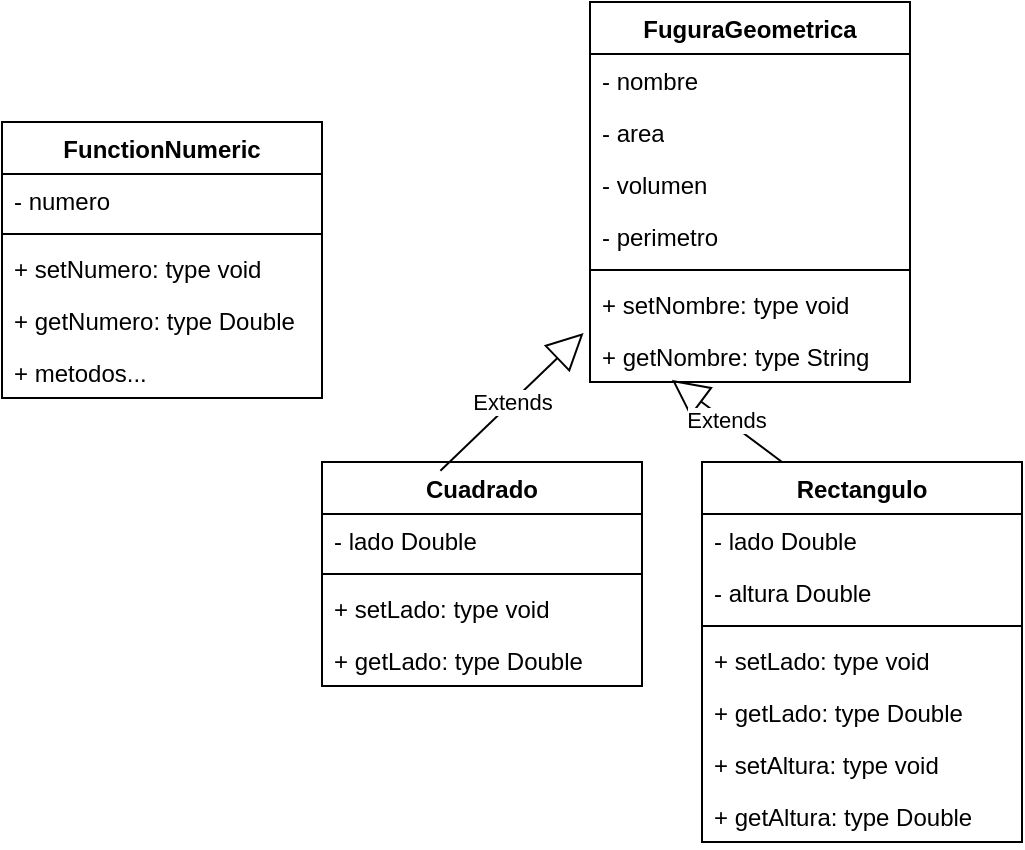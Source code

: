 <mxfile version="21.6.6" type="github">
  <diagram name="Página-1" id="zM-KWCc-olMnprGslNsv">
    <mxGraphModel dx="607" dy="337" grid="1" gridSize="10" guides="1" tooltips="1" connect="1" arrows="1" fold="1" page="1" pageScale="1" pageWidth="827" pageHeight="1169" math="0" shadow="0">
      <root>
        <mxCell id="0" />
        <mxCell id="1" parent="0" />
        <mxCell id="bVBExnZ0OGTMpVUNcGUI-1" value="FuguraGeometrica" style="swimlane;fontStyle=1;align=center;verticalAlign=top;childLayout=stackLayout;horizontal=1;startSize=26;horizontalStack=0;resizeParent=1;resizeParentMax=0;resizeLast=0;collapsible=1;marginBottom=0;whiteSpace=wrap;html=1;" vertex="1" parent="1">
          <mxGeometry x="414" y="70" width="160" height="190" as="geometry" />
        </mxCell>
        <mxCell id="bVBExnZ0OGTMpVUNcGUI-2" value="- nombre" style="text;strokeColor=none;fillColor=none;align=left;verticalAlign=top;spacingLeft=4;spacingRight=4;overflow=hidden;rotatable=0;points=[[0,0.5],[1,0.5]];portConstraint=eastwest;whiteSpace=wrap;html=1;" vertex="1" parent="bVBExnZ0OGTMpVUNcGUI-1">
          <mxGeometry y="26" width="160" height="26" as="geometry" />
        </mxCell>
        <mxCell id="bVBExnZ0OGTMpVUNcGUI-30" value="- area" style="text;strokeColor=none;fillColor=none;align=left;verticalAlign=top;spacingLeft=4;spacingRight=4;overflow=hidden;rotatable=0;points=[[0,0.5],[1,0.5]];portConstraint=eastwest;whiteSpace=wrap;html=1;" vertex="1" parent="bVBExnZ0OGTMpVUNcGUI-1">
          <mxGeometry y="52" width="160" height="26" as="geometry" />
        </mxCell>
        <mxCell id="bVBExnZ0OGTMpVUNcGUI-31" value="- volumen" style="text;strokeColor=none;fillColor=none;align=left;verticalAlign=top;spacingLeft=4;spacingRight=4;overflow=hidden;rotatable=0;points=[[0,0.5],[1,0.5]];portConstraint=eastwest;whiteSpace=wrap;html=1;" vertex="1" parent="bVBExnZ0OGTMpVUNcGUI-1">
          <mxGeometry y="78" width="160" height="26" as="geometry" />
        </mxCell>
        <mxCell id="bVBExnZ0OGTMpVUNcGUI-32" value="- perimetro" style="text;strokeColor=none;fillColor=none;align=left;verticalAlign=top;spacingLeft=4;spacingRight=4;overflow=hidden;rotatable=0;points=[[0,0.5],[1,0.5]];portConstraint=eastwest;whiteSpace=wrap;html=1;" vertex="1" parent="bVBExnZ0OGTMpVUNcGUI-1">
          <mxGeometry y="104" width="160" height="26" as="geometry" />
        </mxCell>
        <mxCell id="bVBExnZ0OGTMpVUNcGUI-3" value="" style="line;strokeWidth=1;fillColor=none;align=left;verticalAlign=middle;spacingTop=-1;spacingLeft=3;spacingRight=3;rotatable=0;labelPosition=right;points=[];portConstraint=eastwest;strokeColor=inherit;" vertex="1" parent="bVBExnZ0OGTMpVUNcGUI-1">
          <mxGeometry y="130" width="160" height="8" as="geometry" />
        </mxCell>
        <mxCell id="bVBExnZ0OGTMpVUNcGUI-4" value="+ setNombre: type void" style="text;strokeColor=none;fillColor=none;align=left;verticalAlign=top;spacingLeft=4;spacingRight=4;overflow=hidden;rotatable=0;points=[[0,0.5],[1,0.5]];portConstraint=eastwest;whiteSpace=wrap;html=1;" vertex="1" parent="bVBExnZ0OGTMpVUNcGUI-1">
          <mxGeometry y="138" width="160" height="26" as="geometry" />
        </mxCell>
        <mxCell id="bVBExnZ0OGTMpVUNcGUI-5" value="+ getNombre: type String" style="text;strokeColor=none;fillColor=none;align=left;verticalAlign=top;spacingLeft=4;spacingRight=4;overflow=hidden;rotatable=0;points=[[0,0.5],[1,0.5]];portConstraint=eastwest;whiteSpace=wrap;html=1;" vertex="1" parent="bVBExnZ0OGTMpVUNcGUI-1">
          <mxGeometry y="164" width="160" height="26" as="geometry" />
        </mxCell>
        <mxCell id="bVBExnZ0OGTMpVUNcGUI-6" value="FunctionNumeric" style="swimlane;fontStyle=1;align=center;verticalAlign=top;childLayout=stackLayout;horizontal=1;startSize=26;horizontalStack=0;resizeParent=1;resizeParentMax=0;resizeLast=0;collapsible=1;marginBottom=0;whiteSpace=wrap;html=1;" vertex="1" parent="1">
          <mxGeometry x="120" y="130" width="160" height="138" as="geometry" />
        </mxCell>
        <mxCell id="bVBExnZ0OGTMpVUNcGUI-7" value="- numero" style="text;strokeColor=none;fillColor=none;align=left;verticalAlign=top;spacingLeft=4;spacingRight=4;overflow=hidden;rotatable=0;points=[[0,0.5],[1,0.5]];portConstraint=eastwest;whiteSpace=wrap;html=1;" vertex="1" parent="bVBExnZ0OGTMpVUNcGUI-6">
          <mxGeometry y="26" width="160" height="26" as="geometry" />
        </mxCell>
        <mxCell id="bVBExnZ0OGTMpVUNcGUI-8" value="" style="line;strokeWidth=1;fillColor=none;align=left;verticalAlign=middle;spacingTop=-1;spacingLeft=3;spacingRight=3;rotatable=0;labelPosition=right;points=[];portConstraint=eastwest;strokeColor=inherit;" vertex="1" parent="bVBExnZ0OGTMpVUNcGUI-6">
          <mxGeometry y="52" width="160" height="8" as="geometry" />
        </mxCell>
        <mxCell id="bVBExnZ0OGTMpVUNcGUI-9" value="+ setNumero: type void" style="text;strokeColor=none;fillColor=none;align=left;verticalAlign=top;spacingLeft=4;spacingRight=4;overflow=hidden;rotatable=0;points=[[0,0.5],[1,0.5]];portConstraint=eastwest;whiteSpace=wrap;html=1;" vertex="1" parent="bVBExnZ0OGTMpVUNcGUI-6">
          <mxGeometry y="60" width="160" height="26" as="geometry" />
        </mxCell>
        <mxCell id="bVBExnZ0OGTMpVUNcGUI-10" value="+ getNumero: type Double" style="text;strokeColor=none;fillColor=none;align=left;verticalAlign=top;spacingLeft=4;spacingRight=4;overflow=hidden;rotatable=0;points=[[0,0.5],[1,0.5]];portConstraint=eastwest;whiteSpace=wrap;html=1;" vertex="1" parent="bVBExnZ0OGTMpVUNcGUI-6">
          <mxGeometry y="86" width="160" height="26" as="geometry" />
        </mxCell>
        <mxCell id="bVBExnZ0OGTMpVUNcGUI-11" value="+ metodos..." style="text;strokeColor=none;fillColor=none;align=left;verticalAlign=top;spacingLeft=4;spacingRight=4;overflow=hidden;rotatable=0;points=[[0,0.5],[1,0.5]];portConstraint=eastwest;whiteSpace=wrap;html=1;" vertex="1" parent="bVBExnZ0OGTMpVUNcGUI-6">
          <mxGeometry y="112" width="160" height="26" as="geometry" />
        </mxCell>
        <mxCell id="bVBExnZ0OGTMpVUNcGUI-13" value="Cuadrado" style="swimlane;fontStyle=1;align=center;verticalAlign=top;childLayout=stackLayout;horizontal=1;startSize=26;horizontalStack=0;resizeParent=1;resizeParentMax=0;resizeLast=0;collapsible=1;marginBottom=0;whiteSpace=wrap;html=1;" vertex="1" parent="1">
          <mxGeometry x="280" y="300" width="160" height="112" as="geometry" />
        </mxCell>
        <mxCell id="bVBExnZ0OGTMpVUNcGUI-14" value="- lado Double" style="text;strokeColor=none;fillColor=none;align=left;verticalAlign=top;spacingLeft=4;spacingRight=4;overflow=hidden;rotatable=0;points=[[0,0.5],[1,0.5]];portConstraint=eastwest;whiteSpace=wrap;html=1;" vertex="1" parent="bVBExnZ0OGTMpVUNcGUI-13">
          <mxGeometry y="26" width="160" height="26" as="geometry" />
        </mxCell>
        <mxCell id="bVBExnZ0OGTMpVUNcGUI-15" value="" style="line;strokeWidth=1;fillColor=none;align=left;verticalAlign=middle;spacingTop=-1;spacingLeft=3;spacingRight=3;rotatable=0;labelPosition=right;points=[];portConstraint=eastwest;strokeColor=inherit;" vertex="1" parent="bVBExnZ0OGTMpVUNcGUI-13">
          <mxGeometry y="52" width="160" height="8" as="geometry" />
        </mxCell>
        <mxCell id="bVBExnZ0OGTMpVUNcGUI-16" value="+ setLado: type void" style="text;strokeColor=none;fillColor=none;align=left;verticalAlign=top;spacingLeft=4;spacingRight=4;overflow=hidden;rotatable=0;points=[[0,0.5],[1,0.5]];portConstraint=eastwest;whiteSpace=wrap;html=1;" vertex="1" parent="bVBExnZ0OGTMpVUNcGUI-13">
          <mxGeometry y="60" width="160" height="26" as="geometry" />
        </mxCell>
        <mxCell id="bVBExnZ0OGTMpVUNcGUI-17" value="+ getLado: type Double" style="text;strokeColor=none;fillColor=none;align=left;verticalAlign=top;spacingLeft=4;spacingRight=4;overflow=hidden;rotatable=0;points=[[0,0.5],[1,0.5]];portConstraint=eastwest;whiteSpace=wrap;html=1;" vertex="1" parent="bVBExnZ0OGTMpVUNcGUI-13">
          <mxGeometry y="86" width="160" height="26" as="geometry" />
        </mxCell>
        <mxCell id="bVBExnZ0OGTMpVUNcGUI-18" value="Rectangulo" style="swimlane;fontStyle=1;align=center;verticalAlign=top;childLayout=stackLayout;horizontal=1;startSize=26;horizontalStack=0;resizeParent=1;resizeParentMax=0;resizeLast=0;collapsible=1;marginBottom=0;whiteSpace=wrap;html=1;" vertex="1" parent="1">
          <mxGeometry x="470" y="300" width="160" height="190" as="geometry" />
        </mxCell>
        <mxCell id="bVBExnZ0OGTMpVUNcGUI-19" value="- lado Double" style="text;strokeColor=none;fillColor=none;align=left;verticalAlign=top;spacingLeft=4;spacingRight=4;overflow=hidden;rotatable=0;points=[[0,0.5],[1,0.5]];portConstraint=eastwest;whiteSpace=wrap;html=1;" vertex="1" parent="bVBExnZ0OGTMpVUNcGUI-18">
          <mxGeometry y="26" width="160" height="26" as="geometry" />
        </mxCell>
        <mxCell id="bVBExnZ0OGTMpVUNcGUI-23" value="- altura Double" style="text;strokeColor=none;fillColor=none;align=left;verticalAlign=top;spacingLeft=4;spacingRight=4;overflow=hidden;rotatable=0;points=[[0,0.5],[1,0.5]];portConstraint=eastwest;whiteSpace=wrap;html=1;" vertex="1" parent="bVBExnZ0OGTMpVUNcGUI-18">
          <mxGeometry y="52" width="160" height="26" as="geometry" />
        </mxCell>
        <mxCell id="bVBExnZ0OGTMpVUNcGUI-20" value="" style="line;strokeWidth=1;fillColor=none;align=left;verticalAlign=middle;spacingTop=-1;spacingLeft=3;spacingRight=3;rotatable=0;labelPosition=right;points=[];portConstraint=eastwest;strokeColor=inherit;" vertex="1" parent="bVBExnZ0OGTMpVUNcGUI-18">
          <mxGeometry y="78" width="160" height="8" as="geometry" />
        </mxCell>
        <mxCell id="bVBExnZ0OGTMpVUNcGUI-21" value="+ setLado: type void" style="text;strokeColor=none;fillColor=none;align=left;verticalAlign=top;spacingLeft=4;spacingRight=4;overflow=hidden;rotatable=0;points=[[0,0.5],[1,0.5]];portConstraint=eastwest;whiteSpace=wrap;html=1;" vertex="1" parent="bVBExnZ0OGTMpVUNcGUI-18">
          <mxGeometry y="86" width="160" height="26" as="geometry" />
        </mxCell>
        <mxCell id="bVBExnZ0OGTMpVUNcGUI-22" value="+ getLado: type Double" style="text;strokeColor=none;fillColor=none;align=left;verticalAlign=top;spacingLeft=4;spacingRight=4;overflow=hidden;rotatable=0;points=[[0,0.5],[1,0.5]];portConstraint=eastwest;whiteSpace=wrap;html=1;" vertex="1" parent="bVBExnZ0OGTMpVUNcGUI-18">
          <mxGeometry y="112" width="160" height="26" as="geometry" />
        </mxCell>
        <mxCell id="bVBExnZ0OGTMpVUNcGUI-25" value="+ setAltura: type void" style="text;strokeColor=none;fillColor=none;align=left;verticalAlign=top;spacingLeft=4;spacingRight=4;overflow=hidden;rotatable=0;points=[[0,0.5],[1,0.5]];portConstraint=eastwest;whiteSpace=wrap;html=1;" vertex="1" parent="bVBExnZ0OGTMpVUNcGUI-18">
          <mxGeometry y="138" width="160" height="26" as="geometry" />
        </mxCell>
        <mxCell id="bVBExnZ0OGTMpVUNcGUI-24" value="+ getAltura: type Double" style="text;strokeColor=none;fillColor=none;align=left;verticalAlign=top;spacingLeft=4;spacingRight=4;overflow=hidden;rotatable=0;points=[[0,0.5],[1,0.5]];portConstraint=eastwest;whiteSpace=wrap;html=1;" vertex="1" parent="bVBExnZ0OGTMpVUNcGUI-18">
          <mxGeometry y="164" width="160" height="26" as="geometry" />
        </mxCell>
        <mxCell id="bVBExnZ0OGTMpVUNcGUI-27" value="Extends" style="endArrow=block;endSize=16;endFill=0;html=1;rounded=0;exitX=0.37;exitY=0.039;exitDx=0;exitDy=0;exitPerimeter=0;entryX=-0.02;entryY=0.057;entryDx=0;entryDy=0;entryPerimeter=0;" edge="1" parent="1" source="bVBExnZ0OGTMpVUNcGUI-13" target="bVBExnZ0OGTMpVUNcGUI-5">
          <mxGeometry width="160" relative="1" as="geometry">
            <mxPoint x="320" y="240" as="sourcePoint" />
            <mxPoint x="480" y="240" as="targetPoint" />
          </mxGeometry>
        </mxCell>
        <mxCell id="bVBExnZ0OGTMpVUNcGUI-28" value="Extends" style="endArrow=block;endSize=16;endFill=0;html=1;rounded=0;exitX=0.25;exitY=0;exitDx=0;exitDy=0;entryX=0.256;entryY=0.959;entryDx=0;entryDy=0;entryPerimeter=0;" edge="1" parent="1" source="bVBExnZ0OGTMpVUNcGUI-18" target="bVBExnZ0OGTMpVUNcGUI-5">
          <mxGeometry width="160" relative="1" as="geometry">
            <mxPoint x="320" y="240" as="sourcePoint" />
            <mxPoint x="480" y="240" as="targetPoint" />
          </mxGeometry>
        </mxCell>
      </root>
    </mxGraphModel>
  </diagram>
</mxfile>

